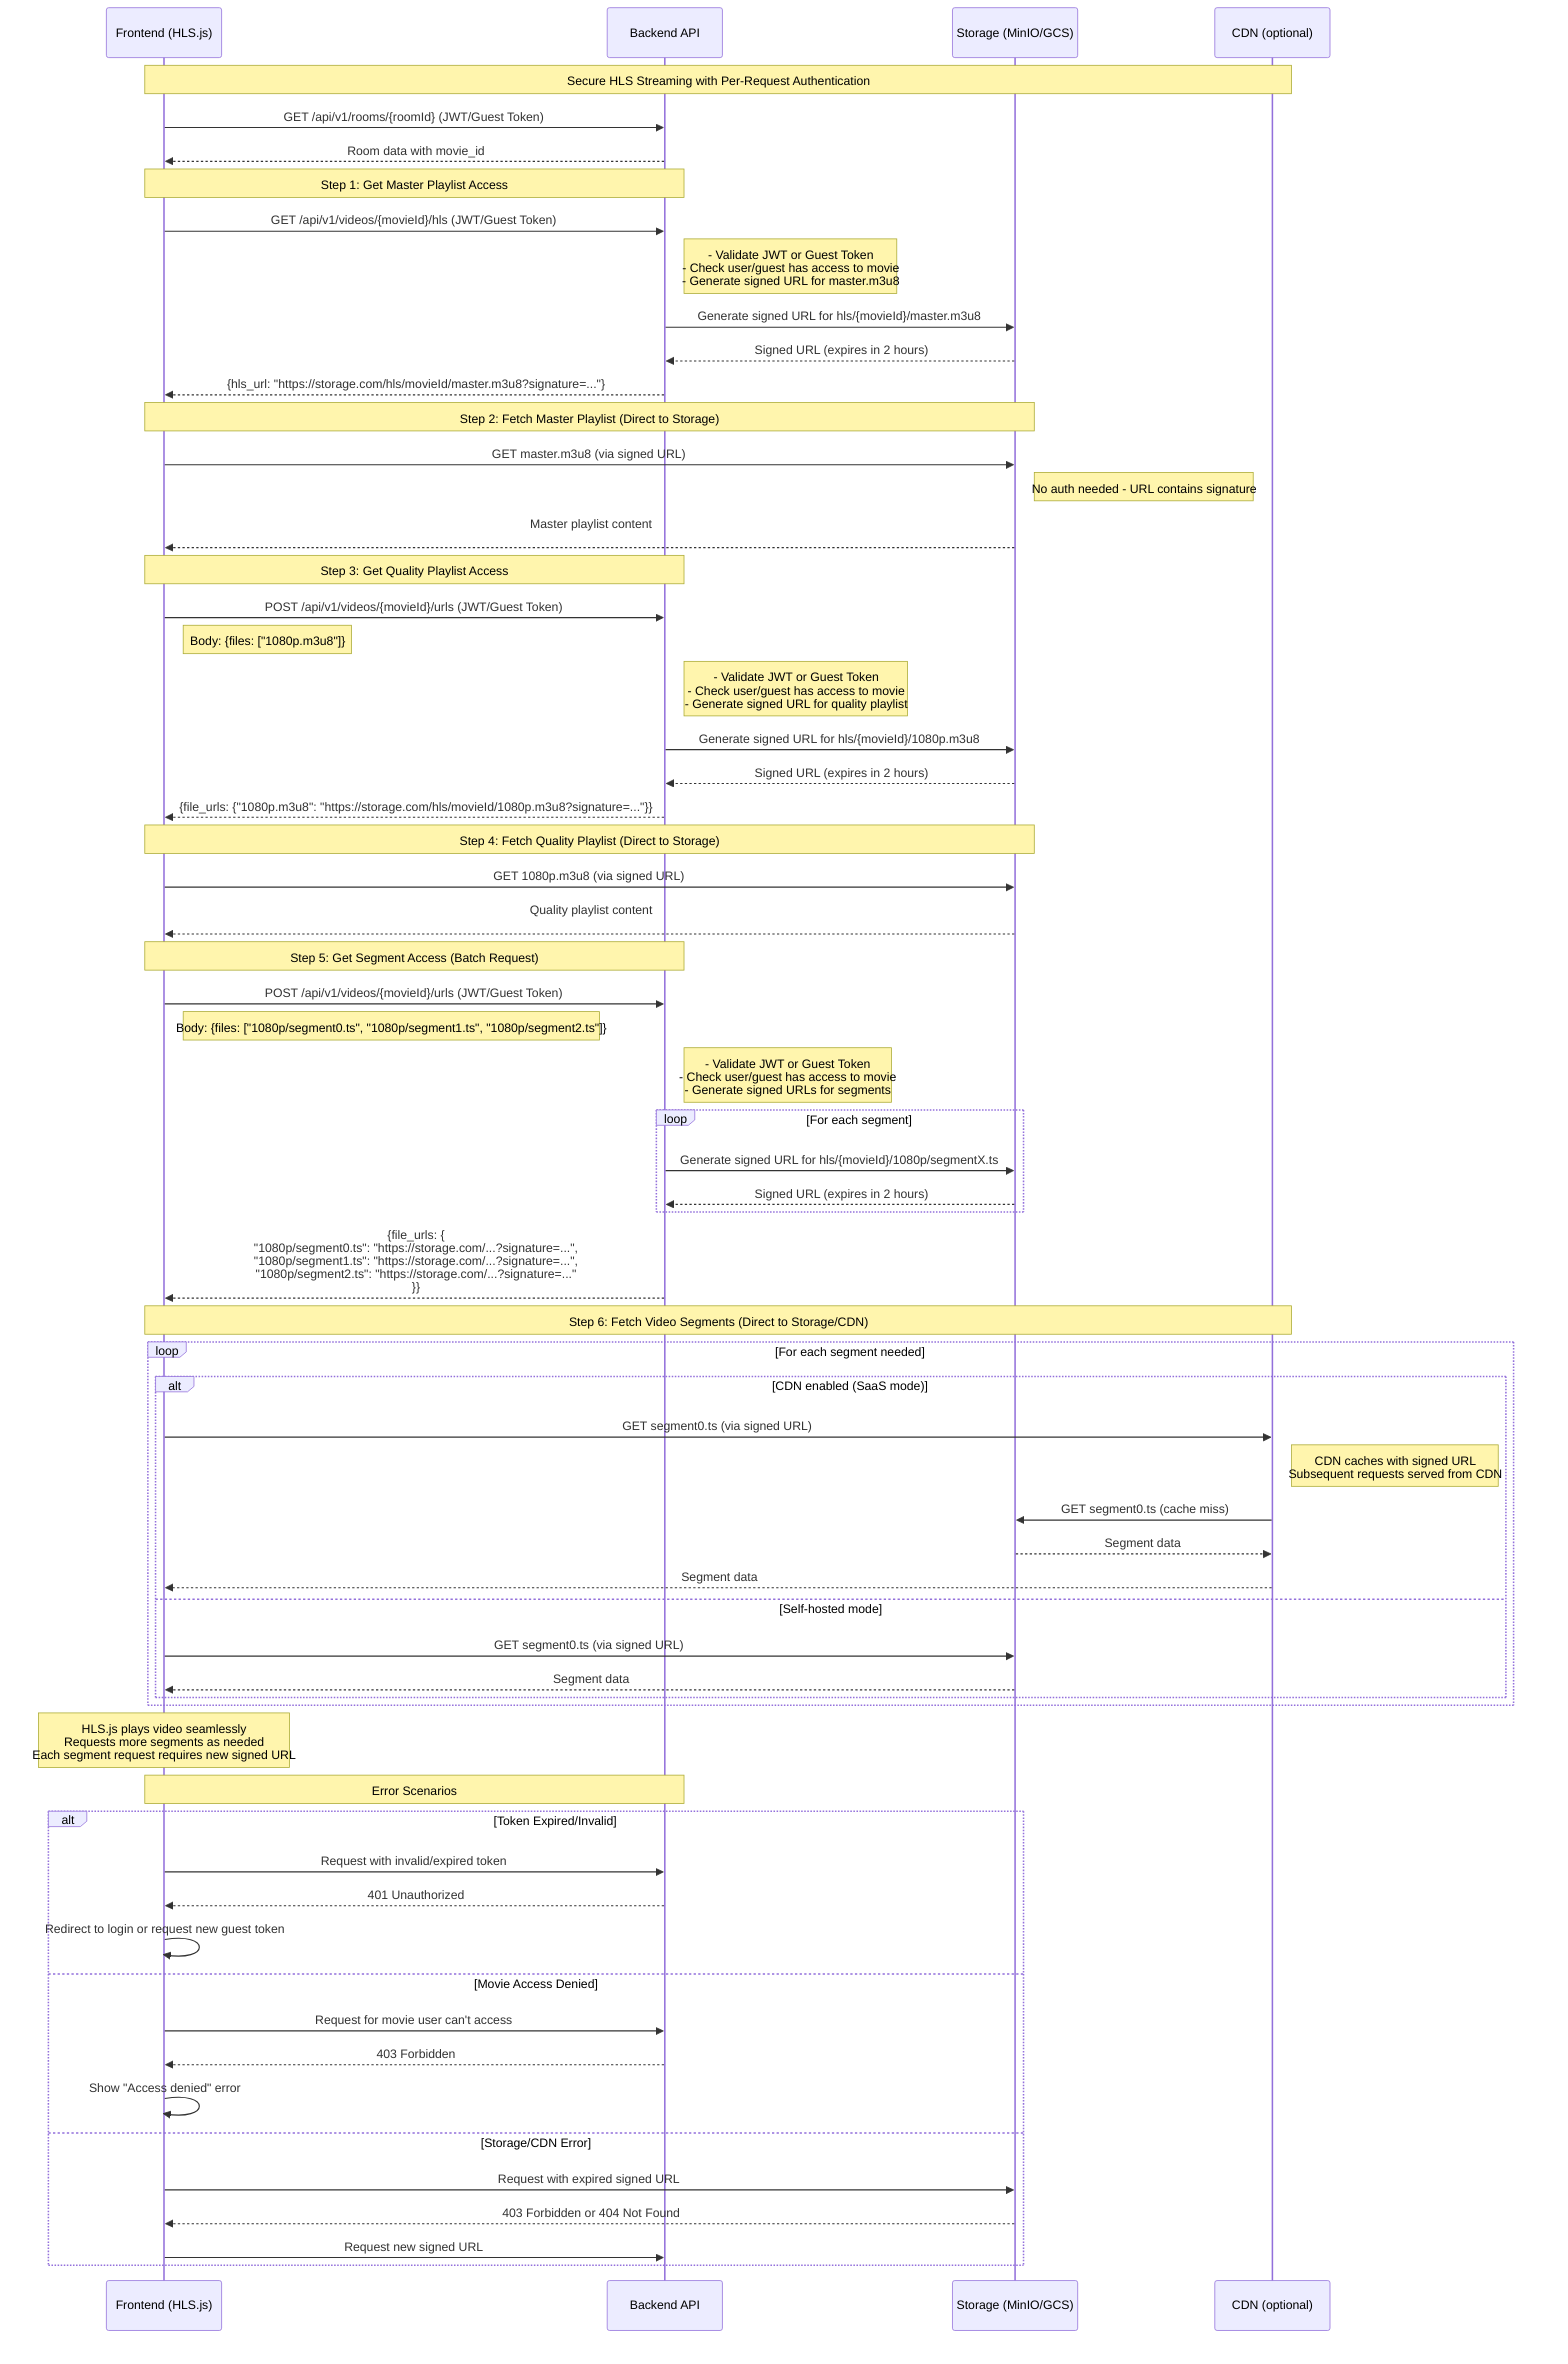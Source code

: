 sequenceDiagram
    participant F as Frontend (HLS.js)
    participant B as Backend API
    participant S as Storage (MinIO/GCS)
    participant C as CDN (optional)

    Note over F,C: Secure HLS Streaming with Per-Request Authentication

    %% 1. Initial Authentication & Room Access
    F->>B: GET /api/v1/rooms/{roomId} (JWT/Guest Token)
    B-->>F: Room data with movie_id

    %% 2. Get Master Playlist Signed URL
    Note over F,B: Step 1: Get Master Playlist Access
    F->>B: GET /api/v1/videos/{movieId}/hls (JWT/Guest Token)
    Note right of B: - Validate JWT or Guest Token<br/>- Check user/guest has access to movie<br/>- Generate signed URL for master.m3u8
    B->>S: Generate signed URL for hls/{movieId}/master.m3u8
    S-->>B: Signed URL (expires in 2 hours)
    B-->>F: {hls_url: "https://storage.com/hls/movieId/master.m3u8?signature=..."}

    %% 3. Fetch Master Playlist Content
    Note over F,S: Step 2: Fetch Master Playlist (Direct to Storage)
    F->>S: GET master.m3u8 (via signed URL)
    Note right of S: No auth needed - URL contains signature
    S-->>F: Master playlist content<br/>#EXTM3U<br/>#EXT-X-STREAM-INF:BANDWIDTH=800000<br/>1080p.m3u8<br/>#EXT-X-STREAM-INF:BANDWIDTH=400000<br/>720p.m3u8

    %% 4. Get Quality Playlist Signed URL
    Note over F,B: Step 3: Get Quality Playlist Access
    F->>B: POST /api/v1/videos/{movieId}/urls (JWT/Guest Token)
    Note right of F: Body: {files: ["1080p.m3u8"]}
    Note right of B: - Validate JWT or Guest Token<br/>- Check user/guest has access to movie<br/>- Generate signed URL for quality playlist
    B->>S: Generate signed URL for hls/{movieId}/1080p.m3u8
    S-->>B: Signed URL (expires in 2 hours)
    B-->>F: {file_urls: {"1080p.m3u8": "https://storage.com/hls/movieId/1080p.m3u8?signature=..."}}

    %% 5. Fetch Quality Playlist Content
    Note over F,S: Step 4: Fetch Quality Playlist (Direct to Storage)
    F->>S: GET 1080p.m3u8 (via signed URL)
    S-->>F: Quality playlist content<br/>#EXTM3U<br/>#EXT-X-TARGETDURATION:10<br/>#EXTINF:10.0<br/>segment0.ts<br/>#EXTINF:10.0<br/>segment1.ts

    %% 6. Get Segment Signed URLs (Batch)
    Note over F,B: Step 5: Get Segment Access (Batch Request)
    F->>B: POST /api/v1/videos/{movieId}/urls (JWT/Guest Token)
    Note right of F: Body: {files: ["1080p/segment0.ts", "1080p/segment1.ts", "1080p/segment2.ts"]}
    Note right of B: - Validate JWT or Guest Token<br/>- Check user/guest has access to movie<br/>- Generate signed URLs for segments
    loop For each segment
        B->>S: Generate signed URL for hls/{movieId}/1080p/segmentX.ts
        S-->>B: Signed URL (expires in 2 hours)
    end
    B-->>F: {file_urls: {<br/>"1080p/segment0.ts": "https://storage.com/...?signature=...",<br/>"1080p/segment1.ts": "https://storage.com/...?signature=...",<br/>"1080p/segment2.ts": "https://storage.com/...?signature=..."<br/>}}

    %% 7. Fetch Segments (Direct to Storage/CDN)
    Note over F,C: Step 6: Fetch Video Segments (Direct to Storage/CDN)
    loop For each segment needed
        alt CDN enabled (SaaS mode)
            F->>C: GET segment0.ts (via signed URL)
            Note right of C: CDN caches with signed URL<br/>Subsequent requests served from CDN
            C->>S: GET segment0.ts (cache miss)
            S-->>C: Segment data
            C-->>F: Segment data
        else Self-hosted mode
            F->>S: GET segment0.ts (via signed URL)
            S-->>F: Segment data
        end
    end

    %% 8. Video Playback
    Note over F: HLS.js plays video seamlessly<br/>Requests more segments as needed<br/>Each segment request requires new signed URL

    %% Error Handling
    Note over F,B: Error Scenarios
    alt Token Expired/Invalid
        F->>B: Request with invalid/expired token
        B-->>F: 401 Unauthorized
        F->>F: Redirect to login or request new guest token
    else Movie Access Denied
        F->>B: Request for movie user can't access
        B-->>F: 403 Forbidden
        F->>F: Show "Access denied" error
    else Storage/CDN Error
        F->>S: Request with expired signed URL
        S-->>F: 403 Forbidden or 404 Not Found
        F->>B: Request new signed URL
    end